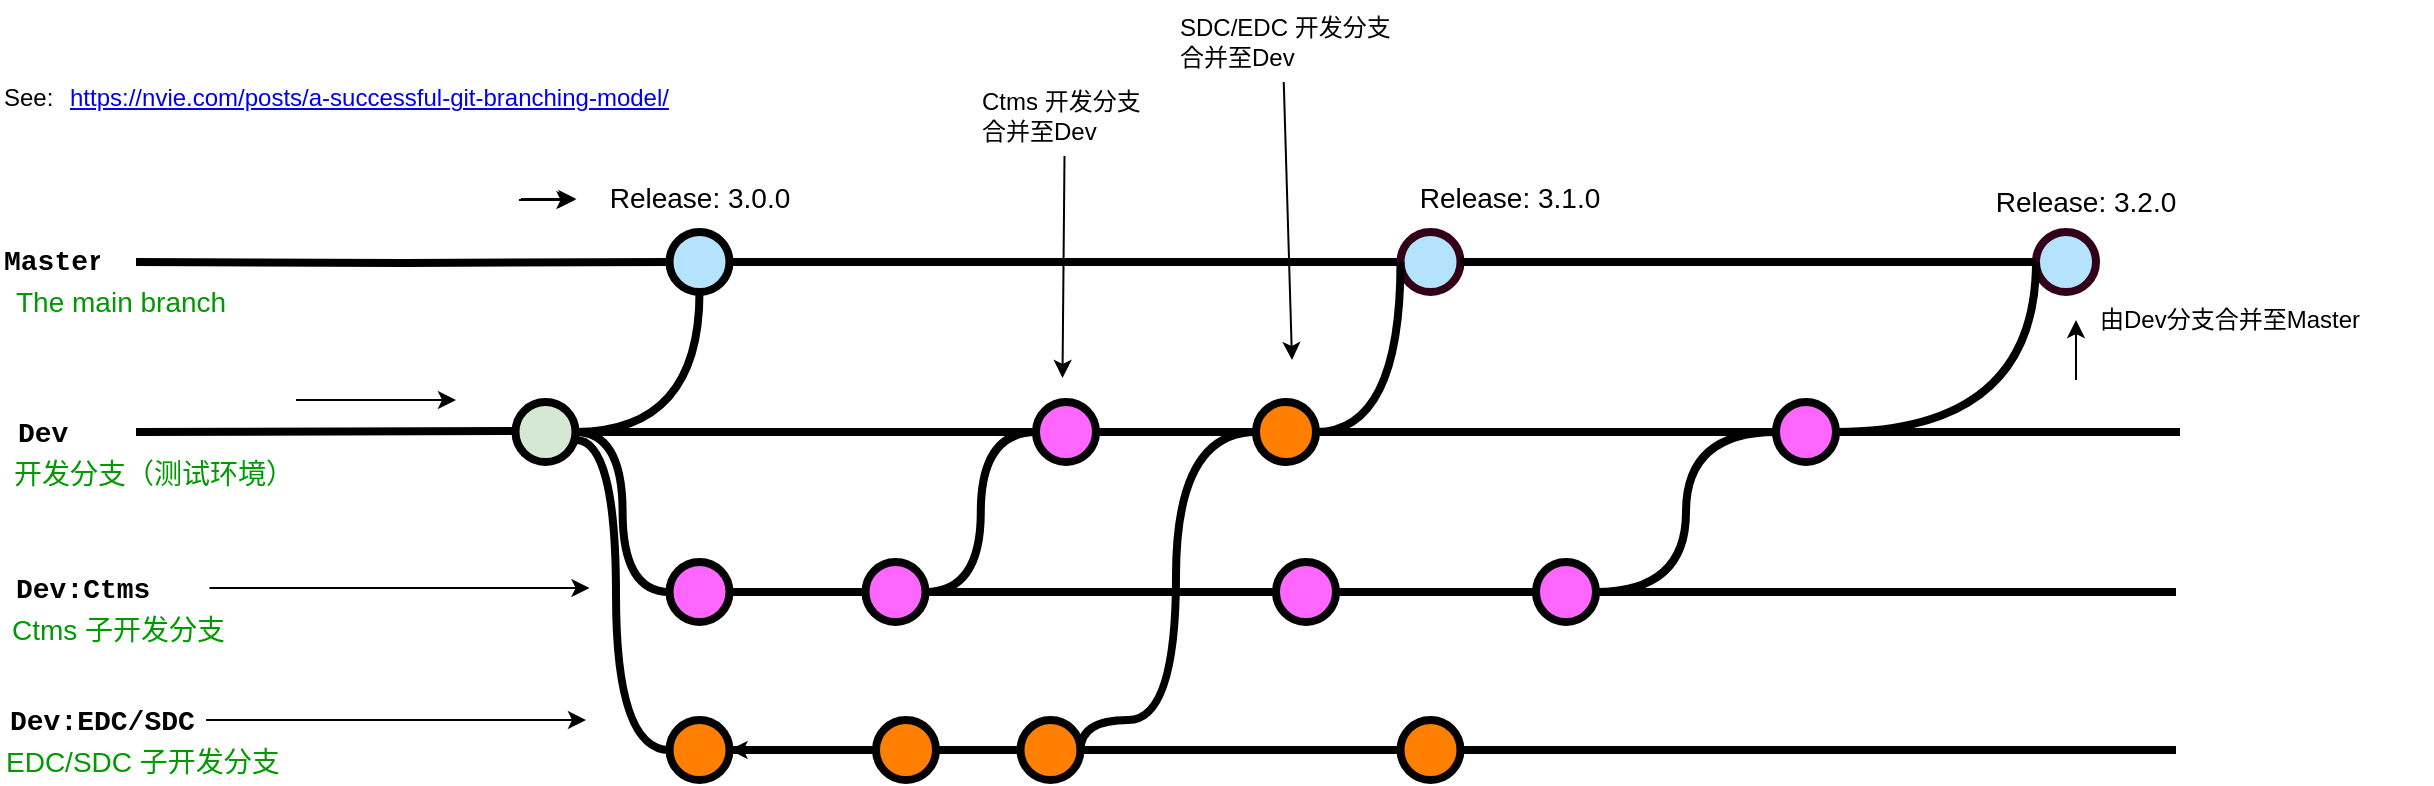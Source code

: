 <mxfile version="16.5.6" type="github">
  <diagram id="yPxyJZ8AM_hMuL3Unpa9" name="complex gitflow">
    <mxGraphModel dx="1550" dy="835" grid="1" gridSize="10" guides="1" tooltips="1" connect="1" arrows="1" fold="1" page="1" pageScale="1" pageWidth="1100" pageHeight="850" math="0" shadow="0">
      <root>
        <mxCell id="0" />
        <mxCell id="1" parent="0" />
        <mxCell id="uWUnNED6HEl2aK5fdaIb-10" value="" style="verticalLabelPosition=bottom;verticalAlign=top;html=1;strokeWidth=4;shape=mxgraph.flowchart.on-page_reference;plain-blue;gradientColor=none;fillColor=#B5E3Fe;strokeColor=#000000;" parent="1" vertex="1">
          <mxGeometry x="416.75" y="196" width="30" height="30" as="geometry" />
        </mxCell>
        <mxCell id="uWUnNED6HEl2aK5fdaIb-109" value="" style="verticalLabelPosition=bottom;verticalAlign=top;html=1;strokeWidth=4;shape=mxgraph.flowchart.on-page_reference;plain-blue;gradientColor=none;strokeColor=#33001A;fillColor=#B5E3FE;" parent="1" vertex="1">
          <mxGeometry x="1100" y="196" width="30" height="30" as="geometry" />
        </mxCell>
        <mxCell id="uWUnNED6HEl2aK5fdaIb-12" value="" style="edgeStyle=orthogonalEdgeStyle;rounded=0;html=1;jettySize=auto;orthogonalLoop=1;strokeWidth=4;endArrow=none;endFill=0;" parent="1" target="uWUnNED6HEl2aK5fdaIb-10" edge="1">
          <mxGeometry x="192.25" y="211" as="geometry">
            <mxPoint x="150" y="211" as="sourcePoint" />
          </mxGeometry>
        </mxCell>
        <mxCell id="uWUnNED6HEl2aK5fdaIb-13" value="Master" style="text;html=1;strokeColor=none;fillColor=none;align=center;verticalAlign=middle;whiteSpace=wrap;overflow=hidden;fontSize=14;fontStyle=1;fontFamily=Courier New;" parent="1" vertex="1">
          <mxGeometry x="83" y="190" width="50" height="42" as="geometry" />
        </mxCell>
        <mxCell id="uWUnNED6HEl2aK5fdaIb-14" style="edgeStyle=orthogonalEdgeStyle;curved=1;rounded=0;html=1;exitX=1;exitY=0.5;exitPerimeter=0;endArrow=none;endFill=0;jettySize=auto;orthogonalLoop=1;strokeWidth=4;fontSize=15;entryX=0;entryY=0.5;entryDx=0;entryDy=0;entryPerimeter=0;" parent="1" source="uWUnNED6HEl2aK5fdaIb-15" target="Vz9PpJUxYuVP-sBHaJVy-25" edge="1">
          <mxGeometry relative="1" as="geometry">
            <mxPoint x="630" y="296" as="targetPoint" />
          </mxGeometry>
        </mxCell>
        <mxCell id="uWUnNED6HEl2aK5fdaIb-15" value="" style="verticalLabelPosition=bottom;verticalAlign=top;html=1;strokeWidth=4;shape=mxgraph.flowchart.on-page_reference;plain-purple;gradientColor=none;strokeColor=#000000;fillColor=#D5E8D4;" parent="1" vertex="1">
          <mxGeometry x="339.75" y="281" width="30" height="30" as="geometry" />
        </mxCell>
        <mxCell id="uWUnNED6HEl2aK5fdaIb-20" value="Dev" style="text;html=1;strokeColor=none;fillColor=none;align=left;verticalAlign=middle;whiteSpace=wrap;overflow=hidden;fontSize=14;fontStyle=1;fontFamily=Courier New;" parent="1" vertex="1">
          <mxGeometry x="88.75" y="286" width="240" height="20" as="geometry" />
        </mxCell>
        <mxCell id="uWUnNED6HEl2aK5fdaIb-71" value="" style="edgeStyle=orthogonalEdgeStyle;rounded=0;orthogonalLoop=1;jettySize=auto;html=1;endArrow=none;endFill=0;strokeWidth=4;" parent="1" source="uWUnNED6HEl2aK5fdaIb-69" target="uWUnNED6HEl2aK5fdaIb-70" edge="1">
          <mxGeometry relative="1" as="geometry" />
        </mxCell>
        <mxCell id="uWUnNED6HEl2aK5fdaIb-75" style="edgeStyle=orthogonalEdgeStyle;rounded=0;orthogonalLoop=1;jettySize=auto;html=1;entryX=1;entryY=0.5;entryDx=0;entryDy=0;entryPerimeter=0;endArrow=none;endFill=0;strokeWidth=4;curved=1;" parent="1" source="uWUnNED6HEl2aK5fdaIb-69" target="uWUnNED6HEl2aK5fdaIb-15" edge="1">
          <mxGeometry relative="1" as="geometry" />
        </mxCell>
        <mxCell id="uWUnNED6HEl2aK5fdaIb-69" value="" style="verticalLabelPosition=bottom;verticalAlign=top;html=1;strokeWidth=4;shape=mxgraph.flowchart.on-page_reference;plain-purple;gradientColor=none;strokeColor=#000000;fillColor=#FF66FF;" parent="1" vertex="1">
          <mxGeometry x="416.75" y="361" width="30" height="30" as="geometry" />
        </mxCell>
        <mxCell id="uWUnNED6HEl2aK5fdaIb-78" value="" style="edgeStyle=orthogonalEdgeStyle;curved=1;rounded=0;orthogonalLoop=1;jettySize=auto;html=1;endArrow=none;endFill=0;strokeWidth=4;" parent="1" source="uWUnNED6HEl2aK5fdaIb-70" target="uWUnNED6HEl2aK5fdaIb-77" edge="1">
          <mxGeometry relative="1" as="geometry" />
        </mxCell>
        <mxCell id="uWUnNED6HEl2aK5fdaIb-70" value="" style="verticalLabelPosition=bottom;verticalAlign=top;html=1;strokeWidth=4;shape=mxgraph.flowchart.on-page_reference;plain-purple;gradientColor=none;strokeColor=#000000;fillColor=#FF66FF;" parent="1" vertex="1">
          <mxGeometry x="514.75" y="361" width="30" height="30" as="geometry" />
        </mxCell>
        <mxCell id="uWUnNED6HEl2aK5fdaIb-96" value="" style="edgeStyle=orthogonalEdgeStyle;curved=1;rounded=0;orthogonalLoop=1;jettySize=auto;html=1;endArrow=none;endFill=0;strokeWidth=4;fontFamily=Courier New;fontColor=#009900;" parent="1" source="uWUnNED6HEl2aK5fdaIb-77" target="uWUnNED6HEl2aK5fdaIb-95" edge="1">
          <mxGeometry relative="1" as="geometry" />
        </mxCell>
        <mxCell id="uWUnNED6HEl2aK5fdaIb-77" value="" style="verticalLabelPosition=bottom;verticalAlign=top;html=1;strokeWidth=4;shape=mxgraph.flowchart.on-page_reference;plain-purple;gradientColor=none;strokeColor=#000000;fillColor=#FF66FF;" parent="1" vertex="1">
          <mxGeometry x="720" y="361" width="30" height="30" as="geometry" />
        </mxCell>
        <mxCell id="uWUnNED6HEl2aK5fdaIb-108" style="edgeStyle=orthogonalEdgeStyle;curved=1;rounded=0;orthogonalLoop=1;jettySize=auto;html=1;entryX=0;entryY=0.5;entryDx=0;entryDy=0;entryPerimeter=0;endArrow=none;endFill=0;strokeWidth=4;fontFamily=Courier New;fontColor=#009900;" parent="1" source="uWUnNED6HEl2aK5fdaIb-95" target="uWUnNED6HEl2aK5fdaIb-106" edge="1">
          <mxGeometry relative="1" as="geometry" />
        </mxCell>
        <mxCell id="uWUnNED6HEl2aK5fdaIb-95" value="" style="verticalLabelPosition=bottom;verticalAlign=top;html=1;strokeWidth=4;shape=mxgraph.flowchart.on-page_reference;plain-purple;gradientColor=none;strokeColor=#000000;fillColor=#FF66FF;" parent="1" vertex="1">
          <mxGeometry x="850" y="361" width="30" height="30" as="geometry" />
        </mxCell>
        <mxCell id="uWUnNED6HEl2aK5fdaIb-76" value="Dev:Ctms" style="text;html=1;strokeColor=none;fillColor=none;align=left;verticalAlign=middle;whiteSpace=wrap;overflow=hidden;fontSize=14;fontStyle=1;fontFamily=Courier New;" parent="1" vertex="1">
          <mxGeometry x="87.75" y="364" width="91" height="20" as="geometry" />
        </mxCell>
        <mxCell id="uWUnNED6HEl2aK5fdaIb-87" value="Ctms 子开发分支" style="text;html=1;strokeColor=none;fillColor=none;align=left;verticalAlign=middle;whiteSpace=wrap;overflow=hidden;fontSize=14;fontStyle=0;fontColor=#009900;" parent="1" vertex="1">
          <mxGeometry x="85.75" y="384" width="240" height="20" as="geometry" />
        </mxCell>
        <mxCell id="uWUnNED6HEl2aK5fdaIb-89" value="开发分支（测试环境）" style="text;html=1;strokeColor=none;fillColor=none;align=left;verticalAlign=middle;whiteSpace=wrap;overflow=hidden;fontSize=14;fontStyle=0;fontColor=#009900;" parent="1" vertex="1">
          <mxGeometry x="86.75" y="306" width="240" height="20" as="geometry" />
        </mxCell>
        <mxCell id="uWUnNED6HEl2aK5fdaIb-90" value="The main branch&lt;br&gt;" style="text;html=1;strokeColor=none;fillColor=none;align=left;verticalAlign=middle;whiteSpace=wrap;overflow=hidden;fontSize=14;fontStyle=0;fontColor=#009900;" parent="1" vertex="1">
          <mxGeometry x="88.25" y="220" width="146.75" height="20" as="geometry" />
        </mxCell>
        <mxCell id="uWUnNED6HEl2aK5fdaIb-92" value="" style="endArrow=classic;html=1;strokeWidth=1;fontFamily=Courier New;fontColor=#009900;" parent="1" edge="1">
          <mxGeometry width="50" height="50" relative="1" as="geometry">
            <mxPoint x="186.75" y="374" as="sourcePoint" />
            <mxPoint x="376.75" y="374" as="targetPoint" />
          </mxGeometry>
        </mxCell>
        <mxCell id="uWUnNED6HEl2aK5fdaIb-93" value="" style="endArrow=classic;html=1;strokeWidth=1;fontFamily=Courier New;fontColor=#009900;" parent="1" edge="1">
          <mxGeometry width="50" height="50" relative="1" as="geometry">
            <mxPoint x="230" y="280" as="sourcePoint" />
            <mxPoint x="310" y="280" as="targetPoint" />
          </mxGeometry>
        </mxCell>
        <mxCell id="uWUnNED6HEl2aK5fdaIb-103" value="Release: 3.0.0" style="text;html=1;strokeColor=none;fillColor=none;align=center;verticalAlign=middle;whiteSpace=wrap;overflow=hidden;fontSize=14;" parent="1" vertex="1">
          <mxGeometry x="377.88" y="168" width="107.75" height="20" as="geometry" />
        </mxCell>
        <mxCell id="uWUnNED6HEl2aK5fdaIb-115" style="edgeStyle=orthogonalEdgeStyle;curved=1;rounded=0;orthogonalLoop=1;jettySize=auto;html=1;entryX=0;entryY=0.5;entryDx=0;entryDy=0;entryPerimeter=0;endArrow=none;endFill=0;strokeWidth=4;fontFamily=Courier New;fontColor=#009900;" parent="1" source="uWUnNED6HEl2aK5fdaIb-106" target="uWUnNED6HEl2aK5fdaIb-109" edge="1">
          <mxGeometry relative="1" as="geometry">
            <Array as="points">
              <mxPoint x="1100" y="296" />
            </Array>
          </mxGeometry>
        </mxCell>
        <mxCell id="uWUnNED6HEl2aK5fdaIb-106" value="" style="verticalLabelPosition=bottom;verticalAlign=top;html=1;strokeWidth=4;shape=mxgraph.flowchart.on-page_reference;plain-purple;gradientColor=none;strokeColor=#000000;fillColor=#FF66FF;" parent="1" vertex="1">
          <mxGeometry x="970" y="281" width="30" height="30" as="geometry" />
        </mxCell>
        <mxCell id="uWUnNED6HEl2aK5fdaIb-116" value="Release: 3.1.0" style="text;html=1;strokeColor=none;fillColor=none;align=center;verticalAlign=middle;whiteSpace=wrap;overflow=hidden;fontSize=14;" parent="1" vertex="1">
          <mxGeometry x="782.25" y="168" width="110" height="20" as="geometry" />
        </mxCell>
        <mxCell id="uWUnNED6HEl2aK5fdaIb-117" value="" style="endArrow=classic;html=1;strokeWidth=1;fontFamily=Courier New;fontColor=#009900;exitX=0.5;exitY=1;exitDx=0;exitDy=0;" parent="1" source="Vz9PpJUxYuVP-sBHaJVy-38" edge="1">
          <mxGeometry width="50" height="50" relative="1" as="geometry">
            <mxPoint x="729.875" y="121" as="sourcePoint" />
            <mxPoint x="728" y="260" as="targetPoint" />
          </mxGeometry>
        </mxCell>
        <mxCell id="fSnZ5vnYTslC5NarKmr_-9" value="" style="edgeStyle=orthogonalEdgeStyle;rounded=0;orthogonalLoop=1;jettySize=auto;html=1;fontSize=12;fontColor=#000000;entryX=0;entryY=0.5;entryDx=0;entryDy=0;" parent="1" edge="1">
          <mxGeometry relative="1" as="geometry">
            <mxPoint x="369.25" y="180" as="targetPoint" />
            <Array as="points">
              <mxPoint x="349.25" y="180" />
              <mxPoint x="349.25" y="180" />
            </Array>
            <mxPoint x="341.5" y="180" as="sourcePoint" />
          </mxGeometry>
        </mxCell>
        <UserObject label="&lt;a href=&quot;https://nvie.com/posts/a-successful-git-branching-model/&quot;&gt;https://nvie.com/posts/a-successful-git-branching-model/&lt;/a&gt;" link="https://nvie.com/posts/a-successful-git-branching-model/" id="9hBKPDzoitwpIBdzFDQ7-3">
          <mxCell style="text;whiteSpace=wrap;html=1;" parent="1" vertex="1">
            <mxGeometry x="115" y="115" width="355" height="20" as="geometry" />
          </mxCell>
        </UserObject>
        <UserObject label="See:" link="https://nvie.com/posts/a-successful-git-branching-model/" id="9hBKPDzoitwpIBdzFDQ7-7">
          <mxCell style="text;whiteSpace=wrap;html=1;" parent="1" vertex="1">
            <mxGeometry x="82.25" y="115" width="32.75" height="20" as="geometry" />
          </mxCell>
        </UserObject>
        <mxCell id="9hBKPDzoitwpIBdzFDQ7-15" value="&lt;span style=&quot;text-align: center&quot;&gt;由Dev分支合并至Master&lt;br&gt;&lt;/span&gt;" style="text;html=1;strokeColor=none;fillColor=none;align=left;verticalAlign=middle;whiteSpace=wrap;overflow=hidden;fontSize=12;fontStyle=0;fontColor=#000000;" parent="1" vertex="1">
          <mxGeometry x="1130" y="220" width="167.75" height="40" as="geometry" />
        </mxCell>
        <mxCell id="9hBKPDzoitwpIBdzFDQ7-21" value="" style="edgeStyle=orthogonalEdgeStyle;rounded=0;orthogonalLoop=1;jettySize=auto;html=1;fontSize=15;endArrow=none;endFill=0;strokeWidth=4;entryX=0;entryY=0.5;entryDx=0;entryDy=0;entryPerimeter=0;exitX=1;exitY=0.5;exitDx=0;exitDy=0;exitPerimeter=0;" parent="1" source="uWUnNED6HEl2aK5fdaIb-10" target="Vz9PpJUxYuVP-sBHaJVy-47" edge="1">
          <mxGeometry relative="1" as="geometry">
            <mxPoint x="622.25" y="211" as="targetPoint" />
            <mxPoint x="482.25" y="211" as="sourcePoint" />
          </mxGeometry>
        </mxCell>
        <mxCell id="Vz9PpJUxYuVP-sBHaJVy-1" value="" style="verticalLabelPosition=bottom;verticalAlign=top;html=1;strokeWidth=4;shape=mxgraph.flowchart.on-page_reference;plain-purple;gradientColor=none;strokeColor=#000000;fillColor=#FF8000;" vertex="1" parent="1">
          <mxGeometry x="416.75" y="440" width="30" height="30" as="geometry" />
        </mxCell>
        <mxCell id="Vz9PpJUxYuVP-sBHaJVy-32" value="" style="edgeStyle=orthogonalEdgeStyle;rounded=0;orthogonalLoop=1;jettySize=auto;html=1;" edge="1" parent="1" source="Vz9PpJUxYuVP-sBHaJVy-2" target="Vz9PpJUxYuVP-sBHaJVy-1">
          <mxGeometry relative="1" as="geometry" />
        </mxCell>
        <mxCell id="Vz9PpJUxYuVP-sBHaJVy-2" value="" style="verticalLabelPosition=bottom;verticalAlign=top;html=1;strokeWidth=4;shape=mxgraph.flowchart.on-page_reference;plain-purple;gradientColor=none;strokeColor=#000000;fillColor=#FF8000;" vertex="1" parent="1">
          <mxGeometry x="520" y="440" width="30" height="30" as="geometry" />
        </mxCell>
        <mxCell id="Vz9PpJUxYuVP-sBHaJVy-3" value="" style="verticalLabelPosition=bottom;verticalAlign=top;html=1;strokeWidth=4;shape=mxgraph.flowchart.on-page_reference;plain-purple;gradientColor=none;strokeColor=#000000;fillColor=#FF8000;" vertex="1" parent="1">
          <mxGeometry x="592.25" y="440" width="30" height="30" as="geometry" />
        </mxCell>
        <mxCell id="Vz9PpJUxYuVP-sBHaJVy-4" value="Dev:EDC/SDC" style="text;html=1;strokeColor=none;fillColor=none;align=left;verticalAlign=middle;whiteSpace=wrap;overflow=hidden;fontSize=14;fontStyle=1;fontFamily=Courier New;" vertex="1" parent="1">
          <mxGeometry x="85" y="430" width="105" height="20" as="geometry" />
        </mxCell>
        <mxCell id="Vz9PpJUxYuVP-sBHaJVy-5" value="EDC/SDC 子开发分支" style="text;html=1;strokeColor=none;fillColor=none;align=left;verticalAlign=middle;whiteSpace=wrap;overflow=hidden;fontSize=14;fontStyle=0;fontColor=#009900;" vertex="1" parent="1">
          <mxGeometry x="83" y="450" width="240" height="20" as="geometry" />
        </mxCell>
        <mxCell id="Vz9PpJUxYuVP-sBHaJVy-6" value="" style="endArrow=classic;html=1;strokeWidth=1;fontFamily=Courier New;fontColor=#009900;" edge="1" parent="1">
          <mxGeometry width="50" height="50" relative="1" as="geometry">
            <mxPoint x="185" y="440" as="sourcePoint" />
            <mxPoint x="375" y="440" as="targetPoint" />
          </mxGeometry>
        </mxCell>
        <mxCell id="Vz9PpJUxYuVP-sBHaJVy-7" style="edgeStyle=orthogonalEdgeStyle;rounded=0;orthogonalLoop=1;jettySize=auto;html=1;endArrow=none;endFill=0;strokeWidth=4;curved=1;exitX=0;exitY=0.5;exitDx=0;exitDy=0;exitPerimeter=0;" edge="1" parent="1" source="Vz9PpJUxYuVP-sBHaJVy-1">
          <mxGeometry relative="1" as="geometry">
            <mxPoint x="426.75" y="386" as="sourcePoint" />
            <mxPoint x="370" y="300" as="targetPoint" />
            <Array as="points">
              <mxPoint x="390" y="455" />
              <mxPoint x="390" y="300" />
            </Array>
          </mxGeometry>
        </mxCell>
        <mxCell id="Vz9PpJUxYuVP-sBHaJVy-12" value="" style="edgeStyle=orthogonalEdgeStyle;curved=1;rounded=0;orthogonalLoop=1;jettySize=auto;html=1;endArrow=none;endFill=0;strokeWidth=4;exitX=1;exitY=0.5;exitDx=0;exitDy=0;exitPerimeter=0;entryX=0;entryY=0.5;entryDx=0;entryDy=0;entryPerimeter=0;" edge="1" parent="1" source="Vz9PpJUxYuVP-sBHaJVy-2" target="Vz9PpJUxYuVP-sBHaJVy-3">
          <mxGeometry relative="1" as="geometry">
            <mxPoint x="554.75" y="437" as="sourcePoint" />
            <mxPoint x="580" y="455" as="targetPoint" />
          </mxGeometry>
        </mxCell>
        <mxCell id="Vz9PpJUxYuVP-sBHaJVy-18" style="edgeStyle=orthogonalEdgeStyle;curved=1;rounded=0;html=1;exitX=1;exitY=0.5;exitPerimeter=0;endArrow=none;endFill=0;jettySize=auto;orthogonalLoop=1;strokeWidth=4;fontSize=15;entryX=0.5;entryY=1;entryDx=0;entryDy=0;entryPerimeter=0;exitDx=0;exitDy=0;" edge="1" parent="1" source="uWUnNED6HEl2aK5fdaIb-15" target="uWUnNED6HEl2aK5fdaIb-10">
          <mxGeometry relative="1" as="geometry">
            <mxPoint x="379.75" y="306" as="sourcePoint" />
            <mxPoint x="600.25" y="306" as="targetPoint" />
          </mxGeometry>
        </mxCell>
        <mxCell id="Vz9PpJUxYuVP-sBHaJVy-22" value="" style="edgeStyle=orthogonalEdgeStyle;rounded=0;orthogonalLoop=1;jettySize=auto;html=1;fontSize=12;fontColor=#000000;entryX=0;entryY=0.5;entryDx=0;entryDy=0;" edge="1" parent="1">
          <mxGeometry relative="1" as="geometry">
            <mxPoint x="370.25" y="179.5" as="targetPoint" />
            <Array as="points">
              <mxPoint x="350.25" y="179.5" />
              <mxPoint x="350.25" y="179.5" />
            </Array>
            <mxPoint x="342.5" y="179.5" as="sourcePoint" />
          </mxGeometry>
        </mxCell>
        <mxCell id="Vz9PpJUxYuVP-sBHaJVy-23" style="edgeStyle=orthogonalEdgeStyle;curved=1;rounded=0;html=1;endArrow=none;endFill=0;jettySize=auto;orthogonalLoop=1;strokeWidth=4;fontSize=15;entryX=0;entryY=0.5;entryDx=0;entryDy=0;entryPerimeter=0;" edge="1" parent="1">
          <mxGeometry relative="1" as="geometry">
            <mxPoint x="150" y="296" as="sourcePoint" />
            <mxPoint x="339.75" y="295.5" as="targetPoint" />
            <Array as="points">
              <mxPoint x="245" y="296" />
            </Array>
          </mxGeometry>
        </mxCell>
        <mxCell id="Vz9PpJUxYuVP-sBHaJVy-24" value="" style="edgeStyle=orthogonalEdgeStyle;rounded=0;orthogonalLoop=1;jettySize=auto;html=1;endArrow=none;endFill=0;strokeWidth=4;entryX=0;entryY=0.5;entryDx=0;entryDy=0;entryPerimeter=0;" edge="1" parent="1" source="Vz9PpJUxYuVP-sBHaJVy-1" target="Vz9PpJUxYuVP-sBHaJVy-2">
          <mxGeometry relative="1" as="geometry">
            <mxPoint x="450" y="454" as="sourcePoint" />
            <mxPoint x="524.75" y="454" as="targetPoint" />
          </mxGeometry>
        </mxCell>
        <mxCell id="Vz9PpJUxYuVP-sBHaJVy-25" value="" style="verticalLabelPosition=bottom;verticalAlign=top;html=1;strokeWidth=4;shape=mxgraph.flowchart.on-page_reference;plain-purple;gradientColor=none;strokeColor=#000000;fillColor=#FF66FF;" vertex="1" parent="1">
          <mxGeometry x="600" y="281" width="30" height="30" as="geometry" />
        </mxCell>
        <mxCell id="Vz9PpJUxYuVP-sBHaJVy-27" style="edgeStyle=orthogonalEdgeStyle;curved=1;rounded=0;html=1;endArrow=none;endFill=0;jettySize=auto;orthogonalLoop=1;strokeWidth=4;fontSize=15;exitX=1;exitY=0.5;exitDx=0;exitDy=0;exitPerimeter=0;startArrow=none;" edge="1" parent="1" source="Vz9PpJUxYuVP-sBHaJVy-30" target="uWUnNED6HEl2aK5fdaIb-106">
          <mxGeometry relative="1" as="geometry">
            <mxPoint x="750" y="280.5" as="sourcePoint" />
            <mxPoint x="1060" y="280" as="targetPoint" />
          </mxGeometry>
        </mxCell>
        <mxCell id="Vz9PpJUxYuVP-sBHaJVy-28" value="" style="edgeStyle=orthogonalEdgeStyle;curved=1;rounded=0;orthogonalLoop=1;jettySize=auto;html=1;endArrow=none;endFill=0;strokeWidth=4;entryX=0;entryY=0.5;entryDx=0;entryDy=0;entryPerimeter=0;exitX=1;exitY=0.5;exitDx=0;exitDy=0;exitPerimeter=0;" edge="1" parent="1" source="uWUnNED6HEl2aK5fdaIb-70" target="Vz9PpJUxYuVP-sBHaJVy-25">
          <mxGeometry relative="1" as="geometry">
            <mxPoint x="550" y="370" as="sourcePoint" />
            <mxPoint x="604.75" y="386" as="targetPoint" />
          </mxGeometry>
        </mxCell>
        <mxCell id="Vz9PpJUxYuVP-sBHaJVy-29" value="" style="edgeStyle=orthogonalEdgeStyle;curved=1;rounded=0;orthogonalLoop=1;jettySize=auto;html=1;endArrow=none;endFill=0;strokeWidth=4;exitX=1;exitY=0.5;exitDx=0;exitDy=0;exitPerimeter=0;entryX=0;entryY=0.5;entryDx=0;entryDy=0;entryPerimeter=0;" edge="1" parent="1" source="Vz9PpJUxYuVP-sBHaJVy-3" target="Vz9PpJUxYuVP-sBHaJVy-30">
          <mxGeometry relative="1" as="geometry">
            <mxPoint x="554.75" y="386" as="sourcePoint" />
            <mxPoint x="750" y="300" as="targetPoint" />
            <Array as="points">
              <mxPoint x="622" y="440" />
              <mxPoint x="670" y="440" />
              <mxPoint x="670" y="296" />
            </Array>
          </mxGeometry>
        </mxCell>
        <mxCell id="Vz9PpJUxYuVP-sBHaJVy-30" value="" style="verticalLabelPosition=bottom;verticalAlign=top;html=1;strokeWidth=4;shape=mxgraph.flowchart.on-page_reference;plain-purple;gradientColor=none;strokeColor=#000000;fillColor=#FF8000;" vertex="1" parent="1">
          <mxGeometry x="710" y="281" width="30" height="30" as="geometry" />
        </mxCell>
        <mxCell id="Vz9PpJUxYuVP-sBHaJVy-31" value="" style="edgeStyle=orthogonalEdgeStyle;curved=1;rounded=0;html=1;endArrow=none;endFill=0;jettySize=auto;orthogonalLoop=1;strokeWidth=4;fontSize=15;exitX=1;exitY=0.5;exitDx=0;exitDy=0;exitPerimeter=0;" edge="1" parent="1" source="Vz9PpJUxYuVP-sBHaJVy-25">
          <mxGeometry relative="1" as="geometry">
            <mxPoint x="649" y="296" as="sourcePoint" />
            <mxPoint x="710" y="296" as="targetPoint" />
          </mxGeometry>
        </mxCell>
        <mxCell id="Vz9PpJUxYuVP-sBHaJVy-33" value="" style="verticalLabelPosition=bottom;verticalAlign=top;html=1;strokeWidth=4;shape=mxgraph.flowchart.on-page_reference;plain-purple;gradientColor=none;strokeColor=#000000;fillColor=#FF8000;" vertex="1" parent="1">
          <mxGeometry x="782.25" y="440" width="30" height="30" as="geometry" />
        </mxCell>
        <mxCell id="Vz9PpJUxYuVP-sBHaJVy-34" value="" style="edgeStyle=orthogonalEdgeStyle;curved=1;rounded=0;orthogonalLoop=1;jettySize=auto;html=1;endArrow=none;endFill=0;strokeWidth=4;exitX=1;exitY=0.5;exitDx=0;exitDy=0;exitPerimeter=0;entryX=0;entryY=0.5;entryDx=0;entryDy=0;entryPerimeter=0;" edge="1" parent="1" source="Vz9PpJUxYuVP-sBHaJVy-3" target="Vz9PpJUxYuVP-sBHaJVy-33">
          <mxGeometry relative="1" as="geometry">
            <mxPoint x="560" y="465" as="sourcePoint" />
            <mxPoint x="602.25" y="465" as="targetPoint" />
          </mxGeometry>
        </mxCell>
        <mxCell id="Vz9PpJUxYuVP-sBHaJVy-35" value="" style="edgeStyle=orthogonalEdgeStyle;curved=1;rounded=0;orthogonalLoop=1;jettySize=auto;html=1;endArrow=none;endFill=0;strokeWidth=4;exitX=1;exitY=0.5;exitDx=0;exitDy=0;exitPerimeter=0;" edge="1" parent="1" source="Vz9PpJUxYuVP-sBHaJVy-33">
          <mxGeometry relative="1" as="geometry">
            <mxPoint x="632.25" y="465" as="sourcePoint" />
            <mxPoint x="1170" y="455" as="targetPoint" />
          </mxGeometry>
        </mxCell>
        <mxCell id="Vz9PpJUxYuVP-sBHaJVy-36" value="" style="edgeStyle=orthogonalEdgeStyle;curved=1;rounded=0;orthogonalLoop=1;jettySize=auto;html=1;endArrow=none;endFill=0;strokeWidth=4;exitX=1;exitY=0.5;exitDx=0;exitDy=0;exitPerimeter=0;" edge="1" parent="1" source="uWUnNED6HEl2aK5fdaIb-95">
          <mxGeometry relative="1" as="geometry">
            <mxPoint x="822.25" y="465" as="sourcePoint" />
            <mxPoint x="1170" y="376" as="targetPoint" />
          </mxGeometry>
        </mxCell>
        <mxCell id="Vz9PpJUxYuVP-sBHaJVy-38" value="&lt;span style=&quot;text-align: center&quot;&gt;SDC/EDC 开发分支合并至Dev&lt;br&gt;&lt;/span&gt;" style="text;html=1;strokeColor=none;fillColor=none;align=left;verticalAlign=middle;whiteSpace=wrap;overflow=hidden;fontSize=12;fontStyle=0;fontColor=#000000;" vertex="1" parent="1">
          <mxGeometry x="669.5" y="80" width="108.75" height="41" as="geometry" />
        </mxCell>
        <mxCell id="Vz9PpJUxYuVP-sBHaJVy-40" value="" style="endArrow=classic;html=1;strokeWidth=1;fontFamily=Courier New;fontColor=#009900;" edge="1" parent="1">
          <mxGeometry width="50" height="50" relative="1" as="geometry">
            <mxPoint x="1120" y="270" as="sourcePoint" />
            <mxPoint x="1120" y="240" as="targetPoint" />
          </mxGeometry>
        </mxCell>
        <mxCell id="Vz9PpJUxYuVP-sBHaJVy-41" value="" style="edgeStyle=orthogonalEdgeStyle;curved=1;rounded=0;orthogonalLoop=1;jettySize=auto;html=1;endArrow=none;endFill=0;strokeWidth=4;" edge="1" parent="1" source="uWUnNED6HEl2aK5fdaIb-106">
          <mxGeometry relative="1" as="geometry">
            <mxPoint x="1080" y="296" as="sourcePoint" />
            <mxPoint x="1172" y="296" as="targetPoint" />
            <Array as="points" />
          </mxGeometry>
        </mxCell>
        <mxCell id="Vz9PpJUxYuVP-sBHaJVy-42" value="" style="endArrow=classic;html=1;strokeWidth=1;fontFamily=Courier New;fontColor=#009900;exitX=0.5;exitY=1;exitDx=0;exitDy=0;" edge="1" parent="1" source="Vz9PpJUxYuVP-sBHaJVy-43">
          <mxGeometry width="50" height="50" relative="1" as="geometry">
            <mxPoint x="613.25" y="239" as="sourcePoint" />
            <mxPoint x="613.25" y="269" as="targetPoint" />
          </mxGeometry>
        </mxCell>
        <mxCell id="Vz9PpJUxYuVP-sBHaJVy-43" value="&lt;span style=&quot;text-align: center&quot;&gt;Ctms 开发分支合并至Dev&lt;br&gt;&lt;/span&gt;" style="text;html=1;strokeColor=none;fillColor=none;align=left;verticalAlign=middle;whiteSpace=wrap;overflow=hidden;fontSize=12;fontStyle=0;fontColor=#000000;" vertex="1" parent="1">
          <mxGeometry x="571" y="117" width="86.5" height="41" as="geometry" />
        </mxCell>
        <mxCell id="Vz9PpJUxYuVP-sBHaJVy-47" value="" style="verticalLabelPosition=bottom;verticalAlign=top;html=1;strokeWidth=4;shape=mxgraph.flowchart.on-page_reference;plain-blue;gradientColor=none;strokeColor=#33001A;fillColor=#B5E3FE;" vertex="1" parent="1">
          <mxGeometry x="782.25" y="196" width="30" height="30" as="geometry" />
        </mxCell>
        <mxCell id="Vz9PpJUxYuVP-sBHaJVy-48" value="" style="edgeStyle=orthogonalEdgeStyle;rounded=0;orthogonalLoop=1;jettySize=auto;html=1;fontSize=15;endArrow=none;endFill=0;strokeWidth=4;entryX=0;entryY=0.5;entryDx=0;entryDy=0;entryPerimeter=0;exitX=1;exitY=0.5;exitDx=0;exitDy=0;exitPerimeter=0;" edge="1" parent="1" source="Vz9PpJUxYuVP-sBHaJVy-47" target="uWUnNED6HEl2aK5fdaIb-109">
          <mxGeometry relative="1" as="geometry">
            <mxPoint x="750" y="221" as="targetPoint" />
            <mxPoint x="456.75" y="221" as="sourcePoint" />
          </mxGeometry>
        </mxCell>
        <mxCell id="Vz9PpJUxYuVP-sBHaJVy-49" value="Release: 3.2.0" style="text;html=1;strokeColor=none;fillColor=none;align=center;verticalAlign=middle;whiteSpace=wrap;overflow=hidden;fontSize=14;" vertex="1" parent="1">
          <mxGeometry x="1070" y="170" width="110" height="20" as="geometry" />
        </mxCell>
        <mxCell id="Vz9PpJUxYuVP-sBHaJVy-50" value="" style="edgeStyle=orthogonalEdgeStyle;curved=1;rounded=0;html=1;endArrow=none;endFill=0;jettySize=auto;orthogonalLoop=1;strokeWidth=4;fontSize=15;exitX=1;exitY=0.5;exitDx=0;exitDy=0;exitPerimeter=0;entryX=0;entryY=0.5;entryDx=0;entryDy=0;entryPerimeter=0;" edge="1" parent="1" source="Vz9PpJUxYuVP-sBHaJVy-30" target="Vz9PpJUxYuVP-sBHaJVy-47">
          <mxGeometry relative="1" as="geometry">
            <mxPoint x="640" y="280" as="sourcePoint" />
            <mxPoint x="760" y="280" as="targetPoint" />
            <Array as="points">
              <mxPoint x="782" y="296" />
            </Array>
          </mxGeometry>
        </mxCell>
      </root>
    </mxGraphModel>
  </diagram>
</mxfile>
